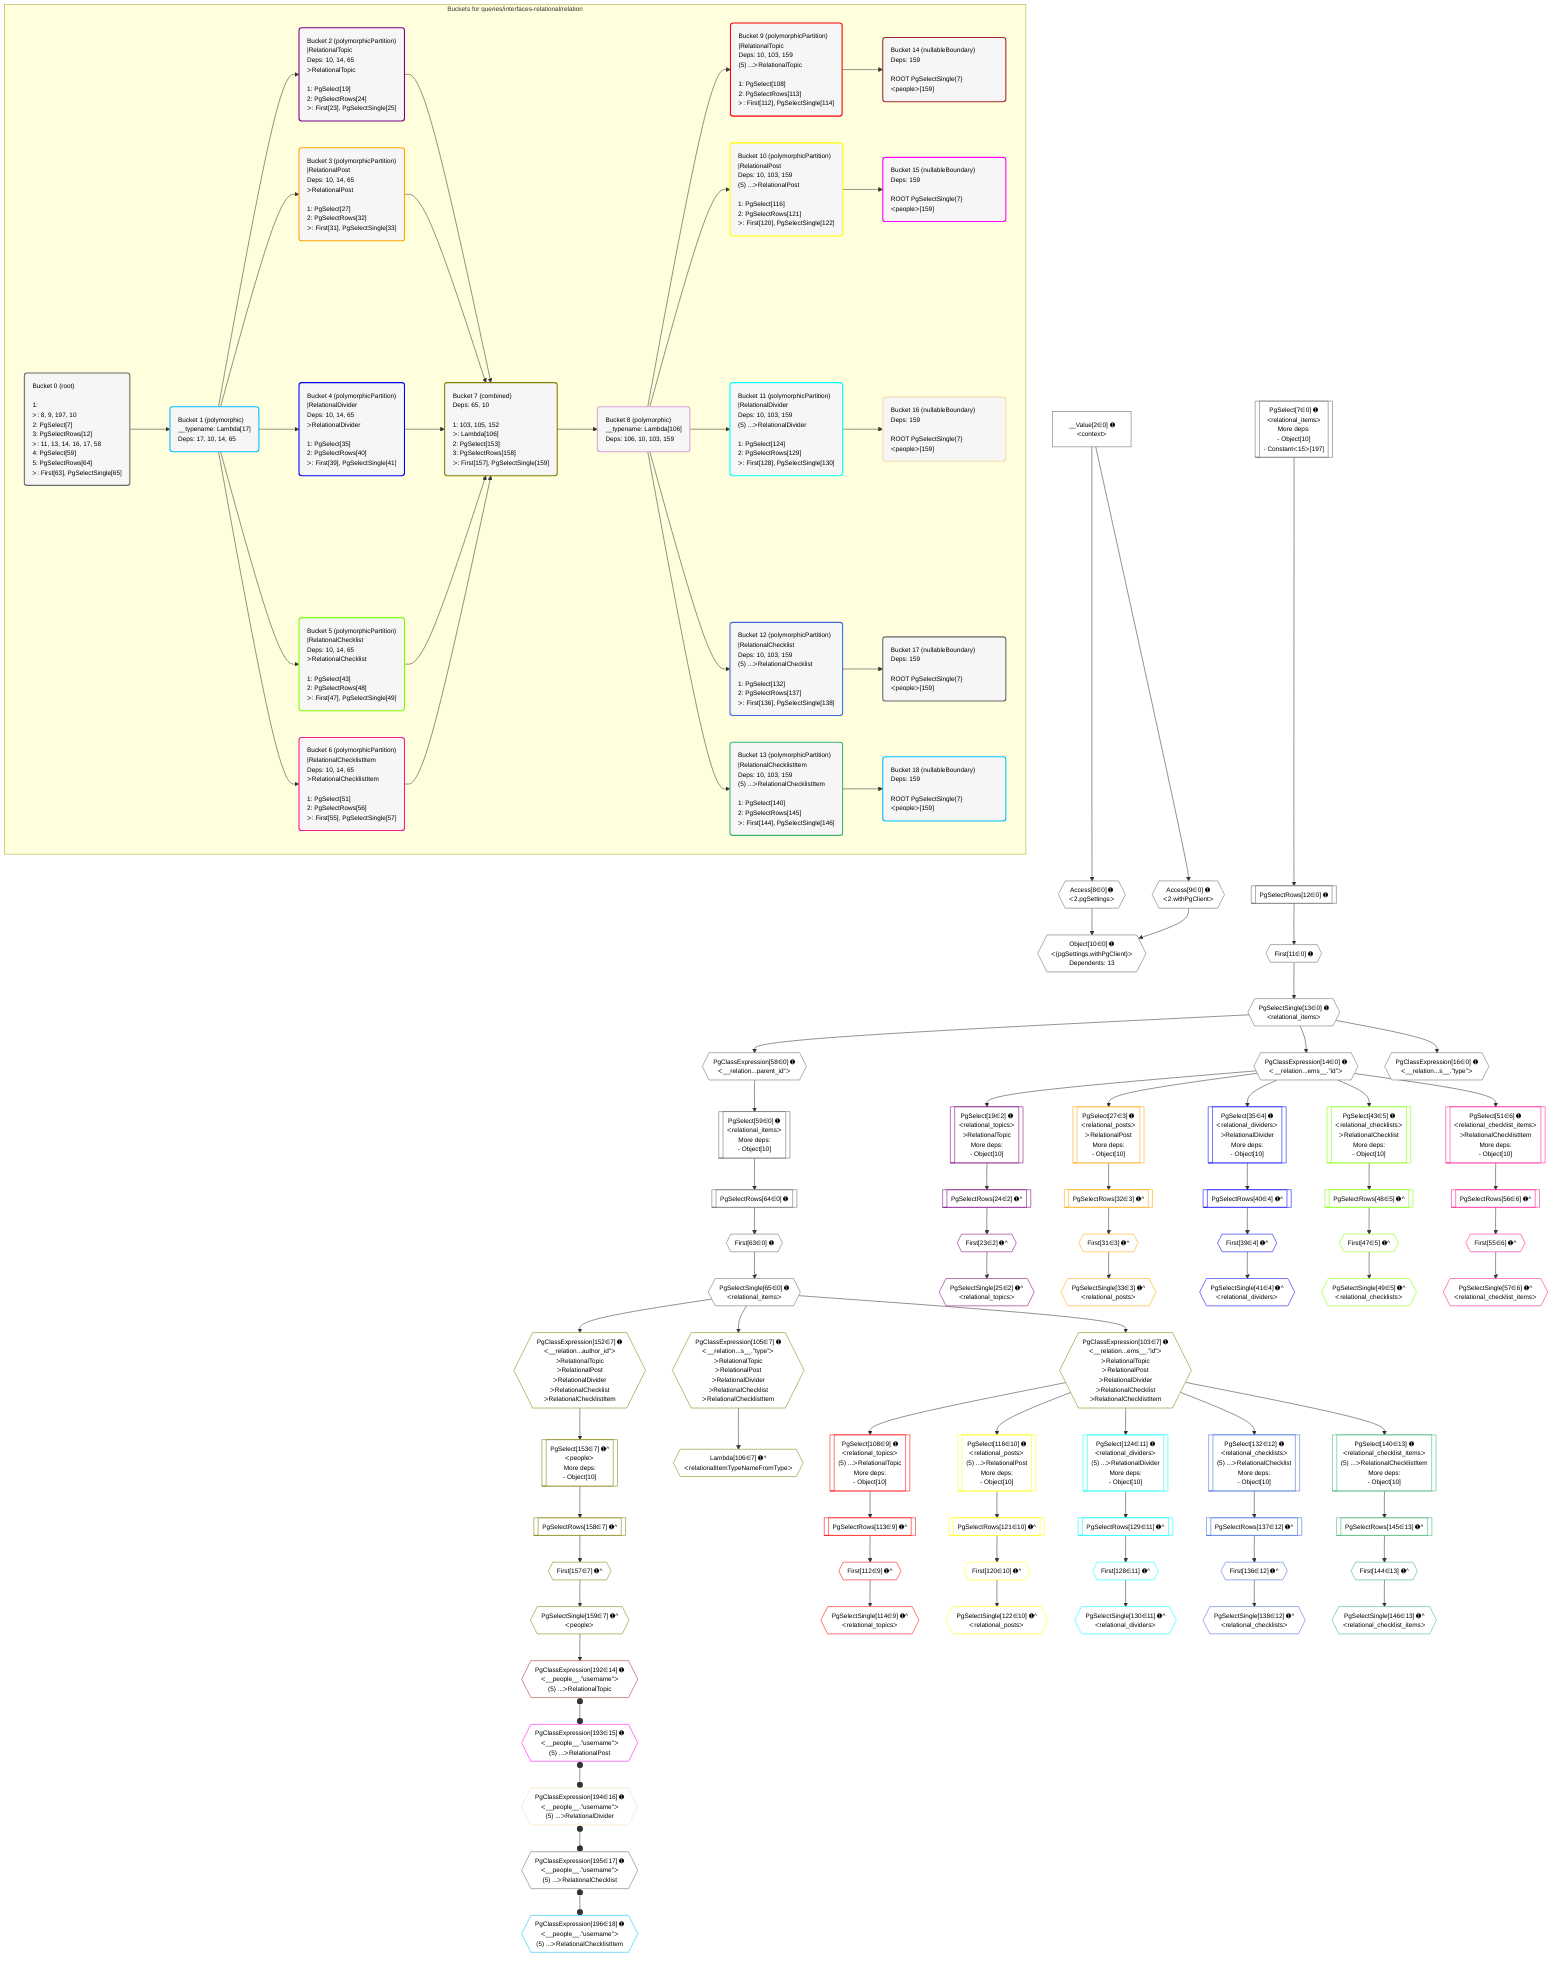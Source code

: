 %%{init: {'themeVariables': { 'fontSize': '12px'}}}%%
graph TD
    classDef path fill:#eee,stroke:#000,color:#000
    classDef plan fill:#fff,stroke-width:1px,color:#000
    classDef itemplan fill:#fff,stroke-width:2px,color:#000
    classDef unbatchedplan fill:#dff,stroke-width:1px,color:#000
    classDef sideeffectplan fill:#fcc,stroke-width:2px,color:#000
    classDef bucket fill:#f6f6f6,color:#000,stroke-width:2px,text-align:left

    subgraph "Buckets for queries/interfaces-relational/relation"
    Bucket0("Bucket 0 (root)<br /><br />1: <br />ᐳ: 8, 9, 197, 10<br />2: PgSelect[7]<br />3: PgSelectRows[12]<br />ᐳ: 11, 13, 14, 16, 17, 58<br />4: PgSelect[59]<br />5: PgSelectRows[64]<br />ᐳ: First[63], PgSelectSingle[65]"):::bucket
    Bucket1("Bucket 1 (polymorphic)<br />__typename: Lambda[17]<br />Deps: 17, 10, 14, 65"):::bucket
    Bucket2("Bucket 2 (polymorphicPartition)<br />|RelationalTopic<br />Deps: 10, 14, 65<br />ᐳRelationalTopic<br /><br />1: PgSelect[19]<br />2: PgSelectRows[24]<br />ᐳ: First[23], PgSelectSingle[25]"):::bucket
    Bucket3("Bucket 3 (polymorphicPartition)<br />|RelationalPost<br />Deps: 10, 14, 65<br />ᐳRelationalPost<br /><br />1: PgSelect[27]<br />2: PgSelectRows[32]<br />ᐳ: First[31], PgSelectSingle[33]"):::bucket
    Bucket4("Bucket 4 (polymorphicPartition)<br />|RelationalDivider<br />Deps: 10, 14, 65<br />ᐳRelationalDivider<br /><br />1: PgSelect[35]<br />2: PgSelectRows[40]<br />ᐳ: First[39], PgSelectSingle[41]"):::bucket
    Bucket5("Bucket 5 (polymorphicPartition)<br />|RelationalChecklist<br />Deps: 10, 14, 65<br />ᐳRelationalChecklist<br /><br />1: PgSelect[43]<br />2: PgSelectRows[48]<br />ᐳ: First[47], PgSelectSingle[49]"):::bucket
    Bucket6("Bucket 6 (polymorphicPartition)<br />|RelationalChecklistItem<br />Deps: 10, 14, 65<br />ᐳRelationalChecklistItem<br /><br />1: PgSelect[51]<br />2: PgSelectRows[56]<br />ᐳ: First[55], PgSelectSingle[57]"):::bucket
    Bucket7("Bucket 7 (combined)<br />Deps: 65, 10<br /><br />1: 103, 105, 152<br />ᐳ: Lambda[106]<br />2: PgSelect[153]<br />3: PgSelectRows[158]<br />ᐳ: First[157], PgSelectSingle[159]"):::bucket
    Bucket8("Bucket 8 (polymorphic)<br />__typename: Lambda[106]<br />Deps: 106, 10, 103, 159"):::bucket
    Bucket9("Bucket 9 (polymorphicPartition)<br />|RelationalTopic<br />Deps: 10, 103, 159<br />(5) ...ᐳRelationalTopic<br /><br />1: PgSelect[108]<br />2: PgSelectRows[113]<br />ᐳ: First[112], PgSelectSingle[114]"):::bucket
    Bucket10("Bucket 10 (polymorphicPartition)<br />|RelationalPost<br />Deps: 10, 103, 159<br />(5) ...ᐳRelationalPost<br /><br />1: PgSelect[116]<br />2: PgSelectRows[121]<br />ᐳ: First[120], PgSelectSingle[122]"):::bucket
    Bucket11("Bucket 11 (polymorphicPartition)<br />|RelationalDivider<br />Deps: 10, 103, 159<br />(5) ...ᐳRelationalDivider<br /><br />1: PgSelect[124]<br />2: PgSelectRows[129]<br />ᐳ: First[128], PgSelectSingle[130]"):::bucket
    Bucket12("Bucket 12 (polymorphicPartition)<br />|RelationalChecklist<br />Deps: 10, 103, 159<br />(5) ...ᐳRelationalChecklist<br /><br />1: PgSelect[132]<br />2: PgSelectRows[137]<br />ᐳ: First[136], PgSelectSingle[138]"):::bucket
    Bucket13("Bucket 13 (polymorphicPartition)<br />|RelationalChecklistItem<br />Deps: 10, 103, 159<br />(5) ...ᐳRelationalChecklistItem<br /><br />1: PgSelect[140]<br />2: PgSelectRows[145]<br />ᐳ: First[144], PgSelectSingle[146]"):::bucket
    Bucket14("Bucket 14 (nullableBoundary)<br />Deps: 159<br /><br />ROOT PgSelectSingle{7}ᐸpeopleᐳ[159]"):::bucket
    Bucket15("Bucket 15 (nullableBoundary)<br />Deps: 159<br /><br />ROOT PgSelectSingle{7}ᐸpeopleᐳ[159]"):::bucket
    Bucket16("Bucket 16 (nullableBoundary)<br />Deps: 159<br /><br />ROOT PgSelectSingle{7}ᐸpeopleᐳ[159]"):::bucket
    Bucket17("Bucket 17 (nullableBoundary)<br />Deps: 159<br /><br />ROOT PgSelectSingle{7}ᐸpeopleᐳ[159]"):::bucket
    Bucket18("Bucket 18 (nullableBoundary)<br />Deps: 159<br /><br />ROOT PgSelectSingle{7}ᐸpeopleᐳ[159]"):::bucket
    end
    Bucket0 --> Bucket1
    Bucket1 --> Bucket2 & Bucket3 & Bucket4 & Bucket5 & Bucket6
    Bucket2 --> Bucket7
    Bucket3 --> Bucket7
    Bucket4 --> Bucket7
    Bucket5 --> Bucket7
    Bucket6 --> Bucket7
    Bucket7 --> Bucket8
    Bucket8 --> Bucket9 & Bucket10 & Bucket11 & Bucket12 & Bucket13
    Bucket9 --> Bucket14
    Bucket10 --> Bucket15
    Bucket11 --> Bucket16
    Bucket12 --> Bucket17
    Bucket13 --> Bucket18

    %% plan dependencies
    PgSelect7[["PgSelect[7∈0] ➊<br />ᐸrelational_itemsᐳ<br />More deps:<br />- Object[10]<br />- Constantᐸ15ᐳ[197]"]]:::plan
    Object10{{"Object[10∈0] ➊<br />ᐸ{pgSettings,withPgClient}ᐳ<br />Dependents: 13"}}:::plan
    Access8{{"Access[8∈0] ➊<br />ᐸ2.pgSettingsᐳ"}}:::plan
    Access9{{"Access[9∈0] ➊<br />ᐸ2.withPgClientᐳ"}}:::plan
    Access8 & Access9 --> Object10
    PgSelect59[["PgSelect[59∈0] ➊<br />ᐸrelational_itemsᐳ<br />More deps:<br />- Object[10]"]]:::plan
    PgClassExpression58{{"PgClassExpression[58∈0] ➊<br />ᐸ__relation...parent_id”ᐳ"}}:::plan
    PgClassExpression58 --> PgSelect59
    __Value2["__Value[2∈0] ➊<br />ᐸcontextᐳ"]:::plan
    __Value2 --> Access8
    __Value2 --> Access9
    First11{{"First[11∈0] ➊"}}:::plan
    PgSelectRows12[["PgSelectRows[12∈0] ➊"]]:::plan
    PgSelectRows12 --> First11
    PgSelect7 --> PgSelectRows12
    PgSelectSingle13{{"PgSelectSingle[13∈0] ➊<br />ᐸrelational_itemsᐳ"}}:::plan
    First11 --> PgSelectSingle13
    PgClassExpression14{{"PgClassExpression[14∈0] ➊<br />ᐸ__relation...ems__.”id”ᐳ"}}:::plan
    PgSelectSingle13 --> PgClassExpression14
    PgClassExpression16{{"PgClassExpression[16∈0] ➊<br />ᐸ__relation...s__.”type”ᐳ"}}:::plan
    PgSelectSingle13 --> PgClassExpression16
    PgSelectSingle13 --> PgClassExpression58
    First63{{"First[63∈0] ➊"}}:::plan
    PgSelectRows64[["PgSelectRows[64∈0] ➊"]]:::plan
    PgSelectRows64 --> First63
    PgSelect59 --> PgSelectRows64
    PgSelectSingle65{{"PgSelectSingle[65∈0] ➊<br />ᐸrelational_itemsᐳ"}}:::plan
    First63 --> PgSelectSingle65
    PgSelect19[["PgSelect[19∈2] ➊<br />ᐸrelational_topicsᐳ<br />ᐳRelationalTopic<br />More deps:<br />- Object[10]"]]:::plan
    PgClassExpression14 --> PgSelect19
    First23{{"First[23∈2] ➊^"}}:::plan
    PgSelectRows24[["PgSelectRows[24∈2] ➊^"]]:::plan
    PgSelectRows24 --> First23
    PgSelect19 --> PgSelectRows24
    PgSelectSingle25{{"PgSelectSingle[25∈2] ➊^<br />ᐸrelational_topicsᐳ"}}:::plan
    First23 --> PgSelectSingle25
    PgSelect27[["PgSelect[27∈3] ➊<br />ᐸrelational_postsᐳ<br />ᐳRelationalPost<br />More deps:<br />- Object[10]"]]:::plan
    PgClassExpression14 --> PgSelect27
    First31{{"First[31∈3] ➊^"}}:::plan
    PgSelectRows32[["PgSelectRows[32∈3] ➊^"]]:::plan
    PgSelectRows32 --> First31
    PgSelect27 --> PgSelectRows32
    PgSelectSingle33{{"PgSelectSingle[33∈3] ➊^<br />ᐸrelational_postsᐳ"}}:::plan
    First31 --> PgSelectSingle33
    PgSelect35[["PgSelect[35∈4] ➊<br />ᐸrelational_dividersᐳ<br />ᐳRelationalDivider<br />More deps:<br />- Object[10]"]]:::plan
    PgClassExpression14 --> PgSelect35
    First39{{"First[39∈4] ➊^"}}:::plan
    PgSelectRows40[["PgSelectRows[40∈4] ➊^"]]:::plan
    PgSelectRows40 --> First39
    PgSelect35 --> PgSelectRows40
    PgSelectSingle41{{"PgSelectSingle[41∈4] ➊^<br />ᐸrelational_dividersᐳ"}}:::plan
    First39 --> PgSelectSingle41
    PgSelect43[["PgSelect[43∈5] ➊<br />ᐸrelational_checklistsᐳ<br />ᐳRelationalChecklist<br />More deps:<br />- Object[10]"]]:::plan
    PgClassExpression14 --> PgSelect43
    First47{{"First[47∈5] ➊^"}}:::plan
    PgSelectRows48[["PgSelectRows[48∈5] ➊^"]]:::plan
    PgSelectRows48 --> First47
    PgSelect43 --> PgSelectRows48
    PgSelectSingle49{{"PgSelectSingle[49∈5] ➊^<br />ᐸrelational_checklistsᐳ"}}:::plan
    First47 --> PgSelectSingle49
    PgSelect51[["PgSelect[51∈6] ➊<br />ᐸrelational_checklist_itemsᐳ<br />ᐳRelationalChecklistItem<br />More deps:<br />- Object[10]"]]:::plan
    PgClassExpression14 --> PgSelect51
    First55{{"First[55∈6] ➊^"}}:::plan
    PgSelectRows56[["PgSelectRows[56∈6] ➊^"]]:::plan
    PgSelectRows56 --> First55
    PgSelect51 --> PgSelectRows56
    PgSelectSingle57{{"PgSelectSingle[57∈6] ➊^<br />ᐸrelational_checklist_itemsᐳ"}}:::plan
    First55 --> PgSelectSingle57
    PgSelect153[["PgSelect[153∈7] ➊^<br />ᐸpeopleᐳ<br />More deps:<br />- Object[10]"]]:::plan
    PgClassExpression152{{"PgClassExpression[152∈7] ➊<br />ᐸ__relation...author_id”ᐳ<br />ᐳRelationalTopic<br />ᐳRelationalPost<br />ᐳRelationalDivider<br />ᐳRelationalChecklist<br />ᐳRelationalChecklistItem"}}:::plan
    PgClassExpression152 --> PgSelect153
    PgClassExpression103{{"PgClassExpression[103∈7] ➊<br />ᐸ__relation...ems__.”id”ᐳ<br />ᐳRelationalTopic<br />ᐳRelationalPost<br />ᐳRelationalDivider<br />ᐳRelationalChecklist<br />ᐳRelationalChecklistItem"}}:::plan
    PgSelectSingle65 --> PgClassExpression103
    PgClassExpression105{{"PgClassExpression[105∈7] ➊<br />ᐸ__relation...s__.”type”ᐳ<br />ᐳRelationalTopic<br />ᐳRelationalPost<br />ᐳRelationalDivider<br />ᐳRelationalChecklist<br />ᐳRelationalChecklistItem"}}:::plan
    PgSelectSingle65 --> PgClassExpression105
    Lambda106{{"Lambda[106∈7] ➊^<br />ᐸrelationalItemTypeNameFromTypeᐳ"}}:::plan
    PgClassExpression105 --> Lambda106
    PgSelectSingle65 --> PgClassExpression152
    First157{{"First[157∈7] ➊^"}}:::plan
    PgSelectRows158[["PgSelectRows[158∈7] ➊^"]]:::plan
    PgSelectRows158 --> First157
    PgSelect153 --> PgSelectRows158
    PgSelectSingle159{{"PgSelectSingle[159∈7] ➊^<br />ᐸpeopleᐳ"}}:::plan
    First157 --> PgSelectSingle159
    PgSelect108[["PgSelect[108∈9] ➊<br />ᐸrelational_topicsᐳ<br />(5) ...ᐳRelationalTopic<br />More deps:<br />- Object[10]"]]:::plan
    PgClassExpression103 --> PgSelect108
    First112{{"First[112∈9] ➊^"}}:::plan
    PgSelectRows113[["PgSelectRows[113∈9] ➊^"]]:::plan
    PgSelectRows113 --> First112
    PgSelect108 --> PgSelectRows113
    PgSelectSingle114{{"PgSelectSingle[114∈9] ➊^<br />ᐸrelational_topicsᐳ"}}:::plan
    First112 --> PgSelectSingle114
    PgSelect116[["PgSelect[116∈10] ➊<br />ᐸrelational_postsᐳ<br />(5) ...ᐳRelationalPost<br />More deps:<br />- Object[10]"]]:::plan
    PgClassExpression103 --> PgSelect116
    First120{{"First[120∈10] ➊^"}}:::plan
    PgSelectRows121[["PgSelectRows[121∈10] ➊^"]]:::plan
    PgSelectRows121 --> First120
    PgSelect116 --> PgSelectRows121
    PgSelectSingle122{{"PgSelectSingle[122∈10] ➊^<br />ᐸrelational_postsᐳ"}}:::plan
    First120 --> PgSelectSingle122
    PgSelect124[["PgSelect[124∈11] ➊<br />ᐸrelational_dividersᐳ<br />(5) ...ᐳRelationalDivider<br />More deps:<br />- Object[10]"]]:::plan
    PgClassExpression103 --> PgSelect124
    First128{{"First[128∈11] ➊^"}}:::plan
    PgSelectRows129[["PgSelectRows[129∈11] ➊^"]]:::plan
    PgSelectRows129 --> First128
    PgSelect124 --> PgSelectRows129
    PgSelectSingle130{{"PgSelectSingle[130∈11] ➊^<br />ᐸrelational_dividersᐳ"}}:::plan
    First128 --> PgSelectSingle130
    PgSelect132[["PgSelect[132∈12] ➊<br />ᐸrelational_checklistsᐳ<br />(5) ...ᐳRelationalChecklist<br />More deps:<br />- Object[10]"]]:::plan
    PgClassExpression103 --> PgSelect132
    First136{{"First[136∈12] ➊^"}}:::plan
    PgSelectRows137[["PgSelectRows[137∈12] ➊^"]]:::plan
    PgSelectRows137 --> First136
    PgSelect132 --> PgSelectRows137
    PgSelectSingle138{{"PgSelectSingle[138∈12] ➊^<br />ᐸrelational_checklistsᐳ"}}:::plan
    First136 --> PgSelectSingle138
    PgSelect140[["PgSelect[140∈13] ➊<br />ᐸrelational_checklist_itemsᐳ<br />(5) ...ᐳRelationalChecklistItem<br />More deps:<br />- Object[10]"]]:::plan
    PgClassExpression103 --> PgSelect140
    First144{{"First[144∈13] ➊^"}}:::plan
    PgSelectRows145[["PgSelectRows[145∈13] ➊^"]]:::plan
    PgSelectRows145 --> First144
    PgSelect140 --> PgSelectRows145
    PgSelectSingle146{{"PgSelectSingle[146∈13] ➊^<br />ᐸrelational_checklist_itemsᐳ"}}:::plan
    First144 --> PgSelectSingle146
    PgClassExpression192{{"PgClassExpression[192∈14] ➊<br />ᐸ__people__.”username”ᐳ<br />(5) ...ᐳRelationalTopic"}}:::plan
    PgSelectSingle159 --> PgClassExpression192
    PgClassExpression193{{"PgClassExpression[193∈15] ➊<br />ᐸ__people__.”username”ᐳ<br />(5) ...ᐳRelationalPost"}}:::plan
    PgClassExpression192 o--o PgClassExpression193
    PgClassExpression194{{"PgClassExpression[194∈16] ➊<br />ᐸ__people__.”username”ᐳ<br />(5) ...ᐳRelationalDivider"}}:::plan
    PgClassExpression193 o--o PgClassExpression194
    PgClassExpression195{{"PgClassExpression[195∈17] ➊<br />ᐸ__people__.”username”ᐳ<br />(5) ...ᐳRelationalChecklist"}}:::plan
    PgClassExpression194 o--o PgClassExpression195
    PgClassExpression196{{"PgClassExpression[196∈18] ➊<br />ᐸ__people__.”username”ᐳ<br />(5) ...ᐳRelationalChecklistItem"}}:::plan
    PgClassExpression195 o--o PgClassExpression196

    %% define steps
    classDef bucket0 stroke:#696969
    class Bucket0,__Value2,PgSelect7,Access8,Access9,Object10,First11,PgSelectRows12,PgSelectSingle13,PgClassExpression14,PgClassExpression16,PgClassExpression58,PgSelect59,First63,PgSelectRows64,PgSelectSingle65 bucket0
    classDef bucket1 stroke:#00bfff
    class Bucket1 bucket1
    classDef bucket2 stroke:#7f007f
    class Bucket2,PgSelect19,First23,PgSelectRows24,PgSelectSingle25 bucket2
    classDef bucket3 stroke:#ffa500
    class Bucket3,PgSelect27,First31,PgSelectRows32,PgSelectSingle33 bucket3
    classDef bucket4 stroke:#0000ff
    class Bucket4,PgSelect35,First39,PgSelectRows40,PgSelectSingle41 bucket4
    classDef bucket5 stroke:#7fff00
    class Bucket5,PgSelect43,First47,PgSelectRows48,PgSelectSingle49 bucket5
    classDef bucket6 stroke:#ff1493
    class Bucket6,PgSelect51,First55,PgSelectRows56,PgSelectSingle57 bucket6
    classDef bucket7 stroke:#808000
    class Bucket7,PgClassExpression103,PgClassExpression105,Lambda106,PgClassExpression152,PgSelect153,First157,PgSelectRows158,PgSelectSingle159 bucket7
    classDef bucket8 stroke:#dda0dd
    class Bucket8 bucket8
    classDef bucket9 stroke:#ff0000
    class Bucket9,PgSelect108,First112,PgSelectRows113,PgSelectSingle114 bucket9
    classDef bucket10 stroke:#ffff00
    class Bucket10,PgSelect116,First120,PgSelectRows121,PgSelectSingle122 bucket10
    classDef bucket11 stroke:#00ffff
    class Bucket11,PgSelect124,First128,PgSelectRows129,PgSelectSingle130 bucket11
    classDef bucket12 stroke:#4169e1
    class Bucket12,PgSelect132,First136,PgSelectRows137,PgSelectSingle138 bucket12
    classDef bucket13 stroke:#3cb371
    class Bucket13,PgSelect140,First144,PgSelectRows145,PgSelectSingle146 bucket13
    classDef bucket14 stroke:#a52a2a
    class Bucket14,PgClassExpression192 bucket14
    classDef bucket15 stroke:#ff00ff
    class Bucket15,PgClassExpression193 bucket15
    classDef bucket16 stroke:#f5deb3
    class Bucket16,PgClassExpression194 bucket16
    classDef bucket17 stroke:#696969
    class Bucket17,PgClassExpression195 bucket17
    classDef bucket18 stroke:#00bfff
    class Bucket18,PgClassExpression196 bucket18